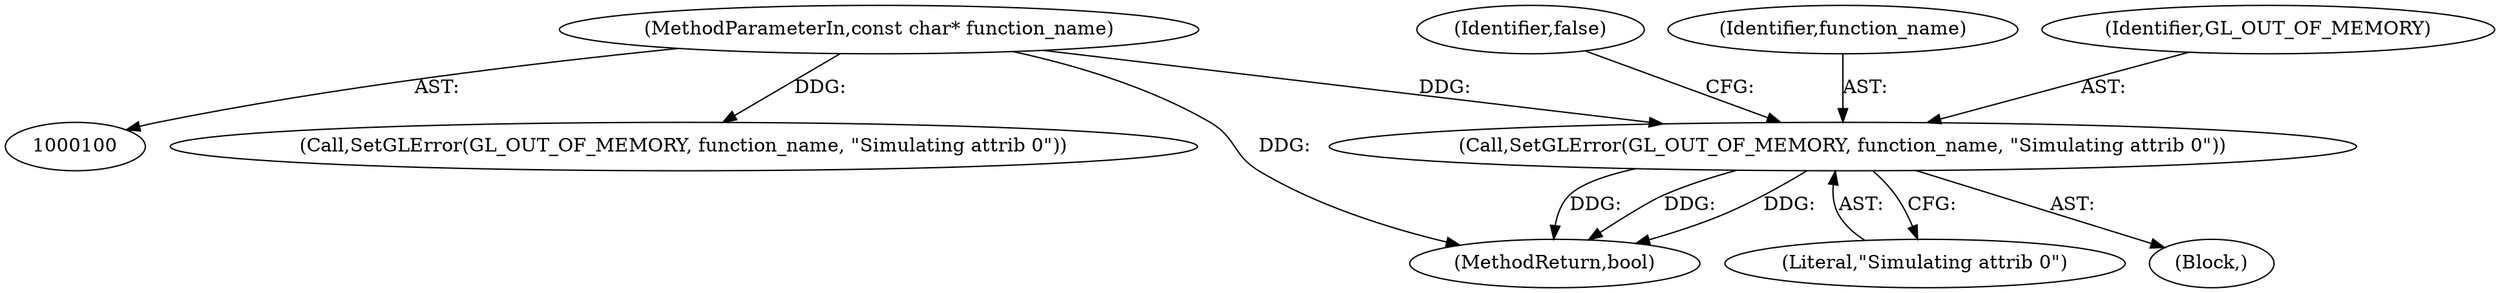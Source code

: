 digraph "0_Chrome_3aad1a37affb1ab70d1897f2b03eb8c077264984_1@pointer" {
"1000164" [label="(Call,SetGLError(GL_OUT_OF_MEMORY, function_name, \"Simulating attrib 0\"))"];
"1000101" [label="(MethodParameterIn,const char* function_name)"];
"1000101" [label="(MethodParameterIn,const char* function_name)"];
"1000169" [label="(Identifier,false)"];
"1000166" [label="(Identifier,function_name)"];
"1000201" [label="(Call,SetGLError(GL_OUT_OF_MEMORY, function_name, \"Simulating attrib 0\"))"];
"1000167" [label="(Literal,\"Simulating attrib 0\")"];
"1000303" [label="(MethodReturn,bool)"];
"1000165" [label="(Identifier,GL_OUT_OF_MEMORY)"];
"1000164" [label="(Call,SetGLError(GL_OUT_OF_MEMORY, function_name, \"Simulating attrib 0\"))"];
"1000163" [label="(Block,)"];
"1000164" -> "1000163"  [label="AST: "];
"1000164" -> "1000167"  [label="CFG: "];
"1000165" -> "1000164"  [label="AST: "];
"1000166" -> "1000164"  [label="AST: "];
"1000167" -> "1000164"  [label="AST: "];
"1000169" -> "1000164"  [label="CFG: "];
"1000164" -> "1000303"  [label="DDG: "];
"1000164" -> "1000303"  [label="DDG: "];
"1000164" -> "1000303"  [label="DDG: "];
"1000101" -> "1000164"  [label="DDG: "];
"1000101" -> "1000100"  [label="AST: "];
"1000101" -> "1000303"  [label="DDG: "];
"1000101" -> "1000201"  [label="DDG: "];
}

